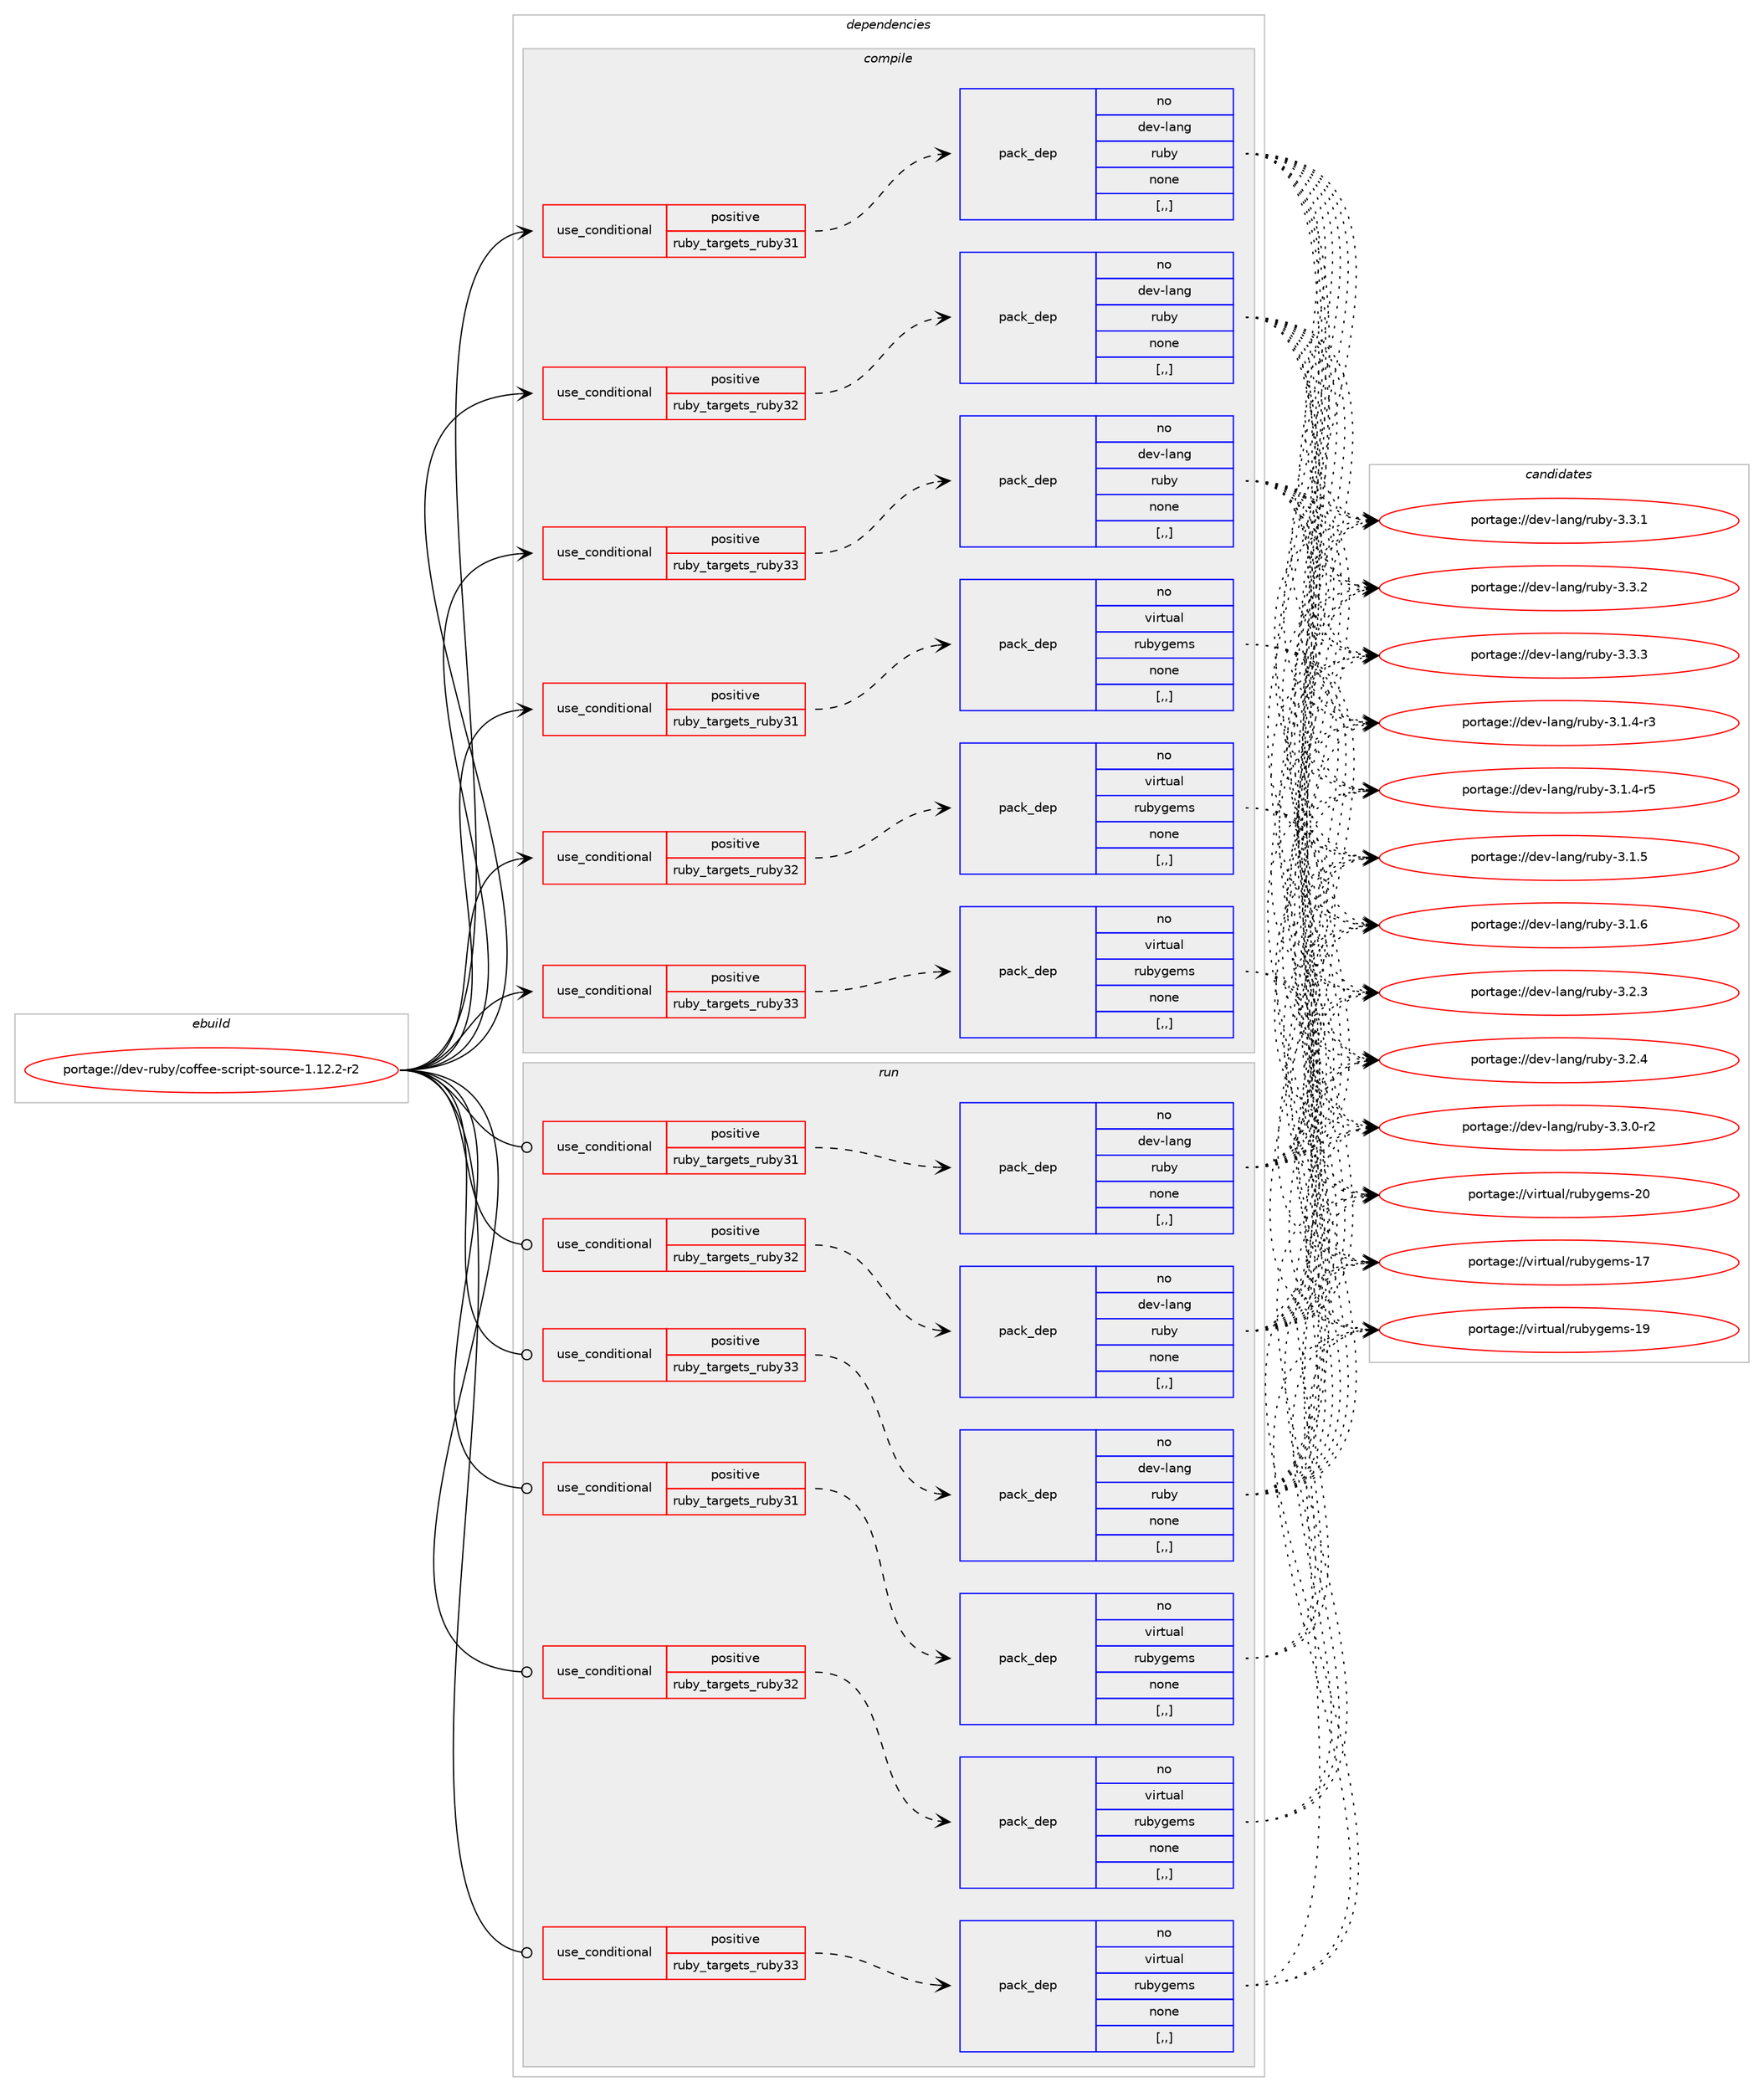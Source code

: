 digraph prolog {

# *************
# Graph options
# *************

newrank=true;
concentrate=true;
compound=true;
graph [rankdir=LR,fontname=Helvetica,fontsize=10,ranksep=1.5];#, ranksep=2.5, nodesep=0.2];
edge  [arrowhead=vee];
node  [fontname=Helvetica,fontsize=10];

# **********
# The ebuild
# **********

subgraph cluster_leftcol {
color=gray;
rank=same;
label=<<i>ebuild</i>>;
id [label="portage://dev-ruby/coffee-script-source-1.12.2-r2", color=red, width=4, href="../dev-ruby/coffee-script-source-1.12.2-r2.svg"];
}

# ****************
# The dependencies
# ****************

subgraph cluster_midcol {
color=gray;
label=<<i>dependencies</i>>;
subgraph cluster_compile {
fillcolor="#eeeeee";
style=filled;
label=<<i>compile</i>>;
subgraph cond44553 {
dependency175728 [label=<<TABLE BORDER="0" CELLBORDER="1" CELLSPACING="0" CELLPADDING="4"><TR><TD ROWSPAN="3" CELLPADDING="10">use_conditional</TD></TR><TR><TD>positive</TD></TR><TR><TD>ruby_targets_ruby31</TD></TR></TABLE>>, shape=none, color=red];
subgraph pack129912 {
dependency175729 [label=<<TABLE BORDER="0" CELLBORDER="1" CELLSPACING="0" CELLPADDING="4" WIDTH="220"><TR><TD ROWSPAN="6" CELLPADDING="30">pack_dep</TD></TR><TR><TD WIDTH="110">no</TD></TR><TR><TD>dev-lang</TD></TR><TR><TD>ruby</TD></TR><TR><TD>none</TD></TR><TR><TD>[,,]</TD></TR></TABLE>>, shape=none, color=blue];
}
dependency175728:e -> dependency175729:w [weight=20,style="dashed",arrowhead="vee"];
}
id:e -> dependency175728:w [weight=20,style="solid",arrowhead="vee"];
subgraph cond44554 {
dependency175730 [label=<<TABLE BORDER="0" CELLBORDER="1" CELLSPACING="0" CELLPADDING="4"><TR><TD ROWSPAN="3" CELLPADDING="10">use_conditional</TD></TR><TR><TD>positive</TD></TR><TR><TD>ruby_targets_ruby31</TD></TR></TABLE>>, shape=none, color=red];
subgraph pack129913 {
dependency175731 [label=<<TABLE BORDER="0" CELLBORDER="1" CELLSPACING="0" CELLPADDING="4" WIDTH="220"><TR><TD ROWSPAN="6" CELLPADDING="30">pack_dep</TD></TR><TR><TD WIDTH="110">no</TD></TR><TR><TD>virtual</TD></TR><TR><TD>rubygems</TD></TR><TR><TD>none</TD></TR><TR><TD>[,,]</TD></TR></TABLE>>, shape=none, color=blue];
}
dependency175730:e -> dependency175731:w [weight=20,style="dashed",arrowhead="vee"];
}
id:e -> dependency175730:w [weight=20,style="solid",arrowhead="vee"];
subgraph cond44555 {
dependency175732 [label=<<TABLE BORDER="0" CELLBORDER="1" CELLSPACING="0" CELLPADDING="4"><TR><TD ROWSPAN="3" CELLPADDING="10">use_conditional</TD></TR><TR><TD>positive</TD></TR><TR><TD>ruby_targets_ruby32</TD></TR></TABLE>>, shape=none, color=red];
subgraph pack129914 {
dependency175733 [label=<<TABLE BORDER="0" CELLBORDER="1" CELLSPACING="0" CELLPADDING="4" WIDTH="220"><TR><TD ROWSPAN="6" CELLPADDING="30">pack_dep</TD></TR><TR><TD WIDTH="110">no</TD></TR><TR><TD>dev-lang</TD></TR><TR><TD>ruby</TD></TR><TR><TD>none</TD></TR><TR><TD>[,,]</TD></TR></TABLE>>, shape=none, color=blue];
}
dependency175732:e -> dependency175733:w [weight=20,style="dashed",arrowhead="vee"];
}
id:e -> dependency175732:w [weight=20,style="solid",arrowhead="vee"];
subgraph cond44556 {
dependency175734 [label=<<TABLE BORDER="0" CELLBORDER="1" CELLSPACING="0" CELLPADDING="4"><TR><TD ROWSPAN="3" CELLPADDING="10">use_conditional</TD></TR><TR><TD>positive</TD></TR><TR><TD>ruby_targets_ruby32</TD></TR></TABLE>>, shape=none, color=red];
subgraph pack129915 {
dependency175735 [label=<<TABLE BORDER="0" CELLBORDER="1" CELLSPACING="0" CELLPADDING="4" WIDTH="220"><TR><TD ROWSPAN="6" CELLPADDING="30">pack_dep</TD></TR><TR><TD WIDTH="110">no</TD></TR><TR><TD>virtual</TD></TR><TR><TD>rubygems</TD></TR><TR><TD>none</TD></TR><TR><TD>[,,]</TD></TR></TABLE>>, shape=none, color=blue];
}
dependency175734:e -> dependency175735:w [weight=20,style="dashed",arrowhead="vee"];
}
id:e -> dependency175734:w [weight=20,style="solid",arrowhead="vee"];
subgraph cond44557 {
dependency175736 [label=<<TABLE BORDER="0" CELLBORDER="1" CELLSPACING="0" CELLPADDING="4"><TR><TD ROWSPAN="3" CELLPADDING="10">use_conditional</TD></TR><TR><TD>positive</TD></TR><TR><TD>ruby_targets_ruby33</TD></TR></TABLE>>, shape=none, color=red];
subgraph pack129916 {
dependency175737 [label=<<TABLE BORDER="0" CELLBORDER="1" CELLSPACING="0" CELLPADDING="4" WIDTH="220"><TR><TD ROWSPAN="6" CELLPADDING="30">pack_dep</TD></TR><TR><TD WIDTH="110">no</TD></TR><TR><TD>dev-lang</TD></TR><TR><TD>ruby</TD></TR><TR><TD>none</TD></TR><TR><TD>[,,]</TD></TR></TABLE>>, shape=none, color=blue];
}
dependency175736:e -> dependency175737:w [weight=20,style="dashed",arrowhead="vee"];
}
id:e -> dependency175736:w [weight=20,style="solid",arrowhead="vee"];
subgraph cond44558 {
dependency175738 [label=<<TABLE BORDER="0" CELLBORDER="1" CELLSPACING="0" CELLPADDING="4"><TR><TD ROWSPAN="3" CELLPADDING="10">use_conditional</TD></TR><TR><TD>positive</TD></TR><TR><TD>ruby_targets_ruby33</TD></TR></TABLE>>, shape=none, color=red];
subgraph pack129917 {
dependency175739 [label=<<TABLE BORDER="0" CELLBORDER="1" CELLSPACING="0" CELLPADDING="4" WIDTH="220"><TR><TD ROWSPAN="6" CELLPADDING="30">pack_dep</TD></TR><TR><TD WIDTH="110">no</TD></TR><TR><TD>virtual</TD></TR><TR><TD>rubygems</TD></TR><TR><TD>none</TD></TR><TR><TD>[,,]</TD></TR></TABLE>>, shape=none, color=blue];
}
dependency175738:e -> dependency175739:w [weight=20,style="dashed",arrowhead="vee"];
}
id:e -> dependency175738:w [weight=20,style="solid",arrowhead="vee"];
}
subgraph cluster_compileandrun {
fillcolor="#eeeeee";
style=filled;
label=<<i>compile and run</i>>;
}
subgraph cluster_run {
fillcolor="#eeeeee";
style=filled;
label=<<i>run</i>>;
subgraph cond44559 {
dependency175740 [label=<<TABLE BORDER="0" CELLBORDER="1" CELLSPACING="0" CELLPADDING="4"><TR><TD ROWSPAN="3" CELLPADDING="10">use_conditional</TD></TR><TR><TD>positive</TD></TR><TR><TD>ruby_targets_ruby31</TD></TR></TABLE>>, shape=none, color=red];
subgraph pack129918 {
dependency175741 [label=<<TABLE BORDER="0" CELLBORDER="1" CELLSPACING="0" CELLPADDING="4" WIDTH="220"><TR><TD ROWSPAN="6" CELLPADDING="30">pack_dep</TD></TR><TR><TD WIDTH="110">no</TD></TR><TR><TD>dev-lang</TD></TR><TR><TD>ruby</TD></TR><TR><TD>none</TD></TR><TR><TD>[,,]</TD></TR></TABLE>>, shape=none, color=blue];
}
dependency175740:e -> dependency175741:w [weight=20,style="dashed",arrowhead="vee"];
}
id:e -> dependency175740:w [weight=20,style="solid",arrowhead="odot"];
subgraph cond44560 {
dependency175742 [label=<<TABLE BORDER="0" CELLBORDER="1" CELLSPACING="0" CELLPADDING="4"><TR><TD ROWSPAN="3" CELLPADDING="10">use_conditional</TD></TR><TR><TD>positive</TD></TR><TR><TD>ruby_targets_ruby31</TD></TR></TABLE>>, shape=none, color=red];
subgraph pack129919 {
dependency175743 [label=<<TABLE BORDER="0" CELLBORDER="1" CELLSPACING="0" CELLPADDING="4" WIDTH="220"><TR><TD ROWSPAN="6" CELLPADDING="30">pack_dep</TD></TR><TR><TD WIDTH="110">no</TD></TR><TR><TD>virtual</TD></TR><TR><TD>rubygems</TD></TR><TR><TD>none</TD></TR><TR><TD>[,,]</TD></TR></TABLE>>, shape=none, color=blue];
}
dependency175742:e -> dependency175743:w [weight=20,style="dashed",arrowhead="vee"];
}
id:e -> dependency175742:w [weight=20,style="solid",arrowhead="odot"];
subgraph cond44561 {
dependency175744 [label=<<TABLE BORDER="0" CELLBORDER="1" CELLSPACING="0" CELLPADDING="4"><TR><TD ROWSPAN="3" CELLPADDING="10">use_conditional</TD></TR><TR><TD>positive</TD></TR><TR><TD>ruby_targets_ruby32</TD></TR></TABLE>>, shape=none, color=red];
subgraph pack129920 {
dependency175745 [label=<<TABLE BORDER="0" CELLBORDER="1" CELLSPACING="0" CELLPADDING="4" WIDTH="220"><TR><TD ROWSPAN="6" CELLPADDING="30">pack_dep</TD></TR><TR><TD WIDTH="110">no</TD></TR><TR><TD>dev-lang</TD></TR><TR><TD>ruby</TD></TR><TR><TD>none</TD></TR><TR><TD>[,,]</TD></TR></TABLE>>, shape=none, color=blue];
}
dependency175744:e -> dependency175745:w [weight=20,style="dashed",arrowhead="vee"];
}
id:e -> dependency175744:w [weight=20,style="solid",arrowhead="odot"];
subgraph cond44562 {
dependency175746 [label=<<TABLE BORDER="0" CELLBORDER="1" CELLSPACING="0" CELLPADDING="4"><TR><TD ROWSPAN="3" CELLPADDING="10">use_conditional</TD></TR><TR><TD>positive</TD></TR><TR><TD>ruby_targets_ruby32</TD></TR></TABLE>>, shape=none, color=red];
subgraph pack129921 {
dependency175747 [label=<<TABLE BORDER="0" CELLBORDER="1" CELLSPACING="0" CELLPADDING="4" WIDTH="220"><TR><TD ROWSPAN="6" CELLPADDING="30">pack_dep</TD></TR><TR><TD WIDTH="110">no</TD></TR><TR><TD>virtual</TD></TR><TR><TD>rubygems</TD></TR><TR><TD>none</TD></TR><TR><TD>[,,]</TD></TR></TABLE>>, shape=none, color=blue];
}
dependency175746:e -> dependency175747:w [weight=20,style="dashed",arrowhead="vee"];
}
id:e -> dependency175746:w [weight=20,style="solid",arrowhead="odot"];
subgraph cond44563 {
dependency175748 [label=<<TABLE BORDER="0" CELLBORDER="1" CELLSPACING="0" CELLPADDING="4"><TR><TD ROWSPAN="3" CELLPADDING="10">use_conditional</TD></TR><TR><TD>positive</TD></TR><TR><TD>ruby_targets_ruby33</TD></TR></TABLE>>, shape=none, color=red];
subgraph pack129922 {
dependency175749 [label=<<TABLE BORDER="0" CELLBORDER="1" CELLSPACING="0" CELLPADDING="4" WIDTH="220"><TR><TD ROWSPAN="6" CELLPADDING="30">pack_dep</TD></TR><TR><TD WIDTH="110">no</TD></TR><TR><TD>dev-lang</TD></TR><TR><TD>ruby</TD></TR><TR><TD>none</TD></TR><TR><TD>[,,]</TD></TR></TABLE>>, shape=none, color=blue];
}
dependency175748:e -> dependency175749:w [weight=20,style="dashed",arrowhead="vee"];
}
id:e -> dependency175748:w [weight=20,style="solid",arrowhead="odot"];
subgraph cond44564 {
dependency175750 [label=<<TABLE BORDER="0" CELLBORDER="1" CELLSPACING="0" CELLPADDING="4"><TR><TD ROWSPAN="3" CELLPADDING="10">use_conditional</TD></TR><TR><TD>positive</TD></TR><TR><TD>ruby_targets_ruby33</TD></TR></TABLE>>, shape=none, color=red];
subgraph pack129923 {
dependency175751 [label=<<TABLE BORDER="0" CELLBORDER="1" CELLSPACING="0" CELLPADDING="4" WIDTH="220"><TR><TD ROWSPAN="6" CELLPADDING="30">pack_dep</TD></TR><TR><TD WIDTH="110">no</TD></TR><TR><TD>virtual</TD></TR><TR><TD>rubygems</TD></TR><TR><TD>none</TD></TR><TR><TD>[,,]</TD></TR></TABLE>>, shape=none, color=blue];
}
dependency175750:e -> dependency175751:w [weight=20,style="dashed",arrowhead="vee"];
}
id:e -> dependency175750:w [weight=20,style="solid",arrowhead="odot"];
}
}

# **************
# The candidates
# **************

subgraph cluster_choices {
rank=same;
color=gray;
label=<<i>candidates</i>>;

subgraph choice129912 {
color=black;
nodesep=1;
choice100101118451089711010347114117981214551464946524511451 [label="portage://dev-lang/ruby-3.1.4-r3", color=red, width=4,href="../dev-lang/ruby-3.1.4-r3.svg"];
choice100101118451089711010347114117981214551464946524511453 [label="portage://dev-lang/ruby-3.1.4-r5", color=red, width=4,href="../dev-lang/ruby-3.1.4-r5.svg"];
choice10010111845108971101034711411798121455146494653 [label="portage://dev-lang/ruby-3.1.5", color=red, width=4,href="../dev-lang/ruby-3.1.5.svg"];
choice10010111845108971101034711411798121455146494654 [label="portage://dev-lang/ruby-3.1.6", color=red, width=4,href="../dev-lang/ruby-3.1.6.svg"];
choice10010111845108971101034711411798121455146504651 [label="portage://dev-lang/ruby-3.2.3", color=red, width=4,href="../dev-lang/ruby-3.2.3.svg"];
choice10010111845108971101034711411798121455146504652 [label="portage://dev-lang/ruby-3.2.4", color=red, width=4,href="../dev-lang/ruby-3.2.4.svg"];
choice100101118451089711010347114117981214551465146484511450 [label="portage://dev-lang/ruby-3.3.0-r2", color=red, width=4,href="../dev-lang/ruby-3.3.0-r2.svg"];
choice10010111845108971101034711411798121455146514649 [label="portage://dev-lang/ruby-3.3.1", color=red, width=4,href="../dev-lang/ruby-3.3.1.svg"];
choice10010111845108971101034711411798121455146514650 [label="portage://dev-lang/ruby-3.3.2", color=red, width=4,href="../dev-lang/ruby-3.3.2.svg"];
choice10010111845108971101034711411798121455146514651 [label="portage://dev-lang/ruby-3.3.3", color=red, width=4,href="../dev-lang/ruby-3.3.3.svg"];
dependency175729:e -> choice100101118451089711010347114117981214551464946524511451:w [style=dotted,weight="100"];
dependency175729:e -> choice100101118451089711010347114117981214551464946524511453:w [style=dotted,weight="100"];
dependency175729:e -> choice10010111845108971101034711411798121455146494653:w [style=dotted,weight="100"];
dependency175729:e -> choice10010111845108971101034711411798121455146494654:w [style=dotted,weight="100"];
dependency175729:e -> choice10010111845108971101034711411798121455146504651:w [style=dotted,weight="100"];
dependency175729:e -> choice10010111845108971101034711411798121455146504652:w [style=dotted,weight="100"];
dependency175729:e -> choice100101118451089711010347114117981214551465146484511450:w [style=dotted,weight="100"];
dependency175729:e -> choice10010111845108971101034711411798121455146514649:w [style=dotted,weight="100"];
dependency175729:e -> choice10010111845108971101034711411798121455146514650:w [style=dotted,weight="100"];
dependency175729:e -> choice10010111845108971101034711411798121455146514651:w [style=dotted,weight="100"];
}
subgraph choice129913 {
color=black;
nodesep=1;
choice118105114116117971084711411798121103101109115454955 [label="portage://virtual/rubygems-17", color=red, width=4,href="../virtual/rubygems-17.svg"];
choice118105114116117971084711411798121103101109115454957 [label="portage://virtual/rubygems-19", color=red, width=4,href="../virtual/rubygems-19.svg"];
choice118105114116117971084711411798121103101109115455048 [label="portage://virtual/rubygems-20", color=red, width=4,href="../virtual/rubygems-20.svg"];
dependency175731:e -> choice118105114116117971084711411798121103101109115454955:w [style=dotted,weight="100"];
dependency175731:e -> choice118105114116117971084711411798121103101109115454957:w [style=dotted,weight="100"];
dependency175731:e -> choice118105114116117971084711411798121103101109115455048:w [style=dotted,weight="100"];
}
subgraph choice129914 {
color=black;
nodesep=1;
choice100101118451089711010347114117981214551464946524511451 [label="portage://dev-lang/ruby-3.1.4-r3", color=red, width=4,href="../dev-lang/ruby-3.1.4-r3.svg"];
choice100101118451089711010347114117981214551464946524511453 [label="portage://dev-lang/ruby-3.1.4-r5", color=red, width=4,href="../dev-lang/ruby-3.1.4-r5.svg"];
choice10010111845108971101034711411798121455146494653 [label="portage://dev-lang/ruby-3.1.5", color=red, width=4,href="../dev-lang/ruby-3.1.5.svg"];
choice10010111845108971101034711411798121455146494654 [label="portage://dev-lang/ruby-3.1.6", color=red, width=4,href="../dev-lang/ruby-3.1.6.svg"];
choice10010111845108971101034711411798121455146504651 [label="portage://dev-lang/ruby-3.2.3", color=red, width=4,href="../dev-lang/ruby-3.2.3.svg"];
choice10010111845108971101034711411798121455146504652 [label="portage://dev-lang/ruby-3.2.4", color=red, width=4,href="../dev-lang/ruby-3.2.4.svg"];
choice100101118451089711010347114117981214551465146484511450 [label="portage://dev-lang/ruby-3.3.0-r2", color=red, width=4,href="../dev-lang/ruby-3.3.0-r2.svg"];
choice10010111845108971101034711411798121455146514649 [label="portage://dev-lang/ruby-3.3.1", color=red, width=4,href="../dev-lang/ruby-3.3.1.svg"];
choice10010111845108971101034711411798121455146514650 [label="portage://dev-lang/ruby-3.3.2", color=red, width=4,href="../dev-lang/ruby-3.3.2.svg"];
choice10010111845108971101034711411798121455146514651 [label="portage://dev-lang/ruby-3.3.3", color=red, width=4,href="../dev-lang/ruby-3.3.3.svg"];
dependency175733:e -> choice100101118451089711010347114117981214551464946524511451:w [style=dotted,weight="100"];
dependency175733:e -> choice100101118451089711010347114117981214551464946524511453:w [style=dotted,weight="100"];
dependency175733:e -> choice10010111845108971101034711411798121455146494653:w [style=dotted,weight="100"];
dependency175733:e -> choice10010111845108971101034711411798121455146494654:w [style=dotted,weight="100"];
dependency175733:e -> choice10010111845108971101034711411798121455146504651:w [style=dotted,weight="100"];
dependency175733:e -> choice10010111845108971101034711411798121455146504652:w [style=dotted,weight="100"];
dependency175733:e -> choice100101118451089711010347114117981214551465146484511450:w [style=dotted,weight="100"];
dependency175733:e -> choice10010111845108971101034711411798121455146514649:w [style=dotted,weight="100"];
dependency175733:e -> choice10010111845108971101034711411798121455146514650:w [style=dotted,weight="100"];
dependency175733:e -> choice10010111845108971101034711411798121455146514651:w [style=dotted,weight="100"];
}
subgraph choice129915 {
color=black;
nodesep=1;
choice118105114116117971084711411798121103101109115454955 [label="portage://virtual/rubygems-17", color=red, width=4,href="../virtual/rubygems-17.svg"];
choice118105114116117971084711411798121103101109115454957 [label="portage://virtual/rubygems-19", color=red, width=4,href="../virtual/rubygems-19.svg"];
choice118105114116117971084711411798121103101109115455048 [label="portage://virtual/rubygems-20", color=red, width=4,href="../virtual/rubygems-20.svg"];
dependency175735:e -> choice118105114116117971084711411798121103101109115454955:w [style=dotted,weight="100"];
dependency175735:e -> choice118105114116117971084711411798121103101109115454957:w [style=dotted,weight="100"];
dependency175735:e -> choice118105114116117971084711411798121103101109115455048:w [style=dotted,weight="100"];
}
subgraph choice129916 {
color=black;
nodesep=1;
choice100101118451089711010347114117981214551464946524511451 [label="portage://dev-lang/ruby-3.1.4-r3", color=red, width=4,href="../dev-lang/ruby-3.1.4-r3.svg"];
choice100101118451089711010347114117981214551464946524511453 [label="portage://dev-lang/ruby-3.1.4-r5", color=red, width=4,href="../dev-lang/ruby-3.1.4-r5.svg"];
choice10010111845108971101034711411798121455146494653 [label="portage://dev-lang/ruby-3.1.5", color=red, width=4,href="../dev-lang/ruby-3.1.5.svg"];
choice10010111845108971101034711411798121455146494654 [label="portage://dev-lang/ruby-3.1.6", color=red, width=4,href="../dev-lang/ruby-3.1.6.svg"];
choice10010111845108971101034711411798121455146504651 [label="portage://dev-lang/ruby-3.2.3", color=red, width=4,href="../dev-lang/ruby-3.2.3.svg"];
choice10010111845108971101034711411798121455146504652 [label="portage://dev-lang/ruby-3.2.4", color=red, width=4,href="../dev-lang/ruby-3.2.4.svg"];
choice100101118451089711010347114117981214551465146484511450 [label="portage://dev-lang/ruby-3.3.0-r2", color=red, width=4,href="../dev-lang/ruby-3.3.0-r2.svg"];
choice10010111845108971101034711411798121455146514649 [label="portage://dev-lang/ruby-3.3.1", color=red, width=4,href="../dev-lang/ruby-3.3.1.svg"];
choice10010111845108971101034711411798121455146514650 [label="portage://dev-lang/ruby-3.3.2", color=red, width=4,href="../dev-lang/ruby-3.3.2.svg"];
choice10010111845108971101034711411798121455146514651 [label="portage://dev-lang/ruby-3.3.3", color=red, width=4,href="../dev-lang/ruby-3.3.3.svg"];
dependency175737:e -> choice100101118451089711010347114117981214551464946524511451:w [style=dotted,weight="100"];
dependency175737:e -> choice100101118451089711010347114117981214551464946524511453:w [style=dotted,weight="100"];
dependency175737:e -> choice10010111845108971101034711411798121455146494653:w [style=dotted,weight="100"];
dependency175737:e -> choice10010111845108971101034711411798121455146494654:w [style=dotted,weight="100"];
dependency175737:e -> choice10010111845108971101034711411798121455146504651:w [style=dotted,weight="100"];
dependency175737:e -> choice10010111845108971101034711411798121455146504652:w [style=dotted,weight="100"];
dependency175737:e -> choice100101118451089711010347114117981214551465146484511450:w [style=dotted,weight="100"];
dependency175737:e -> choice10010111845108971101034711411798121455146514649:w [style=dotted,weight="100"];
dependency175737:e -> choice10010111845108971101034711411798121455146514650:w [style=dotted,weight="100"];
dependency175737:e -> choice10010111845108971101034711411798121455146514651:w [style=dotted,weight="100"];
}
subgraph choice129917 {
color=black;
nodesep=1;
choice118105114116117971084711411798121103101109115454955 [label="portage://virtual/rubygems-17", color=red, width=4,href="../virtual/rubygems-17.svg"];
choice118105114116117971084711411798121103101109115454957 [label="portage://virtual/rubygems-19", color=red, width=4,href="../virtual/rubygems-19.svg"];
choice118105114116117971084711411798121103101109115455048 [label="portage://virtual/rubygems-20", color=red, width=4,href="../virtual/rubygems-20.svg"];
dependency175739:e -> choice118105114116117971084711411798121103101109115454955:w [style=dotted,weight="100"];
dependency175739:e -> choice118105114116117971084711411798121103101109115454957:w [style=dotted,weight="100"];
dependency175739:e -> choice118105114116117971084711411798121103101109115455048:w [style=dotted,weight="100"];
}
subgraph choice129918 {
color=black;
nodesep=1;
choice100101118451089711010347114117981214551464946524511451 [label="portage://dev-lang/ruby-3.1.4-r3", color=red, width=4,href="../dev-lang/ruby-3.1.4-r3.svg"];
choice100101118451089711010347114117981214551464946524511453 [label="portage://dev-lang/ruby-3.1.4-r5", color=red, width=4,href="../dev-lang/ruby-3.1.4-r5.svg"];
choice10010111845108971101034711411798121455146494653 [label="portage://dev-lang/ruby-3.1.5", color=red, width=4,href="../dev-lang/ruby-3.1.5.svg"];
choice10010111845108971101034711411798121455146494654 [label="portage://dev-lang/ruby-3.1.6", color=red, width=4,href="../dev-lang/ruby-3.1.6.svg"];
choice10010111845108971101034711411798121455146504651 [label="portage://dev-lang/ruby-3.2.3", color=red, width=4,href="../dev-lang/ruby-3.2.3.svg"];
choice10010111845108971101034711411798121455146504652 [label="portage://dev-lang/ruby-3.2.4", color=red, width=4,href="../dev-lang/ruby-3.2.4.svg"];
choice100101118451089711010347114117981214551465146484511450 [label="portage://dev-lang/ruby-3.3.0-r2", color=red, width=4,href="../dev-lang/ruby-3.3.0-r2.svg"];
choice10010111845108971101034711411798121455146514649 [label="portage://dev-lang/ruby-3.3.1", color=red, width=4,href="../dev-lang/ruby-3.3.1.svg"];
choice10010111845108971101034711411798121455146514650 [label="portage://dev-lang/ruby-3.3.2", color=red, width=4,href="../dev-lang/ruby-3.3.2.svg"];
choice10010111845108971101034711411798121455146514651 [label="portage://dev-lang/ruby-3.3.3", color=red, width=4,href="../dev-lang/ruby-3.3.3.svg"];
dependency175741:e -> choice100101118451089711010347114117981214551464946524511451:w [style=dotted,weight="100"];
dependency175741:e -> choice100101118451089711010347114117981214551464946524511453:w [style=dotted,weight="100"];
dependency175741:e -> choice10010111845108971101034711411798121455146494653:w [style=dotted,weight="100"];
dependency175741:e -> choice10010111845108971101034711411798121455146494654:w [style=dotted,weight="100"];
dependency175741:e -> choice10010111845108971101034711411798121455146504651:w [style=dotted,weight="100"];
dependency175741:e -> choice10010111845108971101034711411798121455146504652:w [style=dotted,weight="100"];
dependency175741:e -> choice100101118451089711010347114117981214551465146484511450:w [style=dotted,weight="100"];
dependency175741:e -> choice10010111845108971101034711411798121455146514649:w [style=dotted,weight="100"];
dependency175741:e -> choice10010111845108971101034711411798121455146514650:w [style=dotted,weight="100"];
dependency175741:e -> choice10010111845108971101034711411798121455146514651:w [style=dotted,weight="100"];
}
subgraph choice129919 {
color=black;
nodesep=1;
choice118105114116117971084711411798121103101109115454955 [label="portage://virtual/rubygems-17", color=red, width=4,href="../virtual/rubygems-17.svg"];
choice118105114116117971084711411798121103101109115454957 [label="portage://virtual/rubygems-19", color=red, width=4,href="../virtual/rubygems-19.svg"];
choice118105114116117971084711411798121103101109115455048 [label="portage://virtual/rubygems-20", color=red, width=4,href="../virtual/rubygems-20.svg"];
dependency175743:e -> choice118105114116117971084711411798121103101109115454955:w [style=dotted,weight="100"];
dependency175743:e -> choice118105114116117971084711411798121103101109115454957:w [style=dotted,weight="100"];
dependency175743:e -> choice118105114116117971084711411798121103101109115455048:w [style=dotted,weight="100"];
}
subgraph choice129920 {
color=black;
nodesep=1;
choice100101118451089711010347114117981214551464946524511451 [label="portage://dev-lang/ruby-3.1.4-r3", color=red, width=4,href="../dev-lang/ruby-3.1.4-r3.svg"];
choice100101118451089711010347114117981214551464946524511453 [label="portage://dev-lang/ruby-3.1.4-r5", color=red, width=4,href="../dev-lang/ruby-3.1.4-r5.svg"];
choice10010111845108971101034711411798121455146494653 [label="portage://dev-lang/ruby-3.1.5", color=red, width=4,href="../dev-lang/ruby-3.1.5.svg"];
choice10010111845108971101034711411798121455146494654 [label="portage://dev-lang/ruby-3.1.6", color=red, width=4,href="../dev-lang/ruby-3.1.6.svg"];
choice10010111845108971101034711411798121455146504651 [label="portage://dev-lang/ruby-3.2.3", color=red, width=4,href="../dev-lang/ruby-3.2.3.svg"];
choice10010111845108971101034711411798121455146504652 [label="portage://dev-lang/ruby-3.2.4", color=red, width=4,href="../dev-lang/ruby-3.2.4.svg"];
choice100101118451089711010347114117981214551465146484511450 [label="portage://dev-lang/ruby-3.3.0-r2", color=red, width=4,href="../dev-lang/ruby-3.3.0-r2.svg"];
choice10010111845108971101034711411798121455146514649 [label="portage://dev-lang/ruby-3.3.1", color=red, width=4,href="../dev-lang/ruby-3.3.1.svg"];
choice10010111845108971101034711411798121455146514650 [label="portage://dev-lang/ruby-3.3.2", color=red, width=4,href="../dev-lang/ruby-3.3.2.svg"];
choice10010111845108971101034711411798121455146514651 [label="portage://dev-lang/ruby-3.3.3", color=red, width=4,href="../dev-lang/ruby-3.3.3.svg"];
dependency175745:e -> choice100101118451089711010347114117981214551464946524511451:w [style=dotted,weight="100"];
dependency175745:e -> choice100101118451089711010347114117981214551464946524511453:w [style=dotted,weight="100"];
dependency175745:e -> choice10010111845108971101034711411798121455146494653:w [style=dotted,weight="100"];
dependency175745:e -> choice10010111845108971101034711411798121455146494654:w [style=dotted,weight="100"];
dependency175745:e -> choice10010111845108971101034711411798121455146504651:w [style=dotted,weight="100"];
dependency175745:e -> choice10010111845108971101034711411798121455146504652:w [style=dotted,weight="100"];
dependency175745:e -> choice100101118451089711010347114117981214551465146484511450:w [style=dotted,weight="100"];
dependency175745:e -> choice10010111845108971101034711411798121455146514649:w [style=dotted,weight="100"];
dependency175745:e -> choice10010111845108971101034711411798121455146514650:w [style=dotted,weight="100"];
dependency175745:e -> choice10010111845108971101034711411798121455146514651:w [style=dotted,weight="100"];
}
subgraph choice129921 {
color=black;
nodesep=1;
choice118105114116117971084711411798121103101109115454955 [label="portage://virtual/rubygems-17", color=red, width=4,href="../virtual/rubygems-17.svg"];
choice118105114116117971084711411798121103101109115454957 [label="portage://virtual/rubygems-19", color=red, width=4,href="../virtual/rubygems-19.svg"];
choice118105114116117971084711411798121103101109115455048 [label="portage://virtual/rubygems-20", color=red, width=4,href="../virtual/rubygems-20.svg"];
dependency175747:e -> choice118105114116117971084711411798121103101109115454955:w [style=dotted,weight="100"];
dependency175747:e -> choice118105114116117971084711411798121103101109115454957:w [style=dotted,weight="100"];
dependency175747:e -> choice118105114116117971084711411798121103101109115455048:w [style=dotted,weight="100"];
}
subgraph choice129922 {
color=black;
nodesep=1;
choice100101118451089711010347114117981214551464946524511451 [label="portage://dev-lang/ruby-3.1.4-r3", color=red, width=4,href="../dev-lang/ruby-3.1.4-r3.svg"];
choice100101118451089711010347114117981214551464946524511453 [label="portage://dev-lang/ruby-3.1.4-r5", color=red, width=4,href="../dev-lang/ruby-3.1.4-r5.svg"];
choice10010111845108971101034711411798121455146494653 [label="portage://dev-lang/ruby-3.1.5", color=red, width=4,href="../dev-lang/ruby-3.1.5.svg"];
choice10010111845108971101034711411798121455146494654 [label="portage://dev-lang/ruby-3.1.6", color=red, width=4,href="../dev-lang/ruby-3.1.6.svg"];
choice10010111845108971101034711411798121455146504651 [label="portage://dev-lang/ruby-3.2.3", color=red, width=4,href="../dev-lang/ruby-3.2.3.svg"];
choice10010111845108971101034711411798121455146504652 [label="portage://dev-lang/ruby-3.2.4", color=red, width=4,href="../dev-lang/ruby-3.2.4.svg"];
choice100101118451089711010347114117981214551465146484511450 [label="portage://dev-lang/ruby-3.3.0-r2", color=red, width=4,href="../dev-lang/ruby-3.3.0-r2.svg"];
choice10010111845108971101034711411798121455146514649 [label="portage://dev-lang/ruby-3.3.1", color=red, width=4,href="../dev-lang/ruby-3.3.1.svg"];
choice10010111845108971101034711411798121455146514650 [label="portage://dev-lang/ruby-3.3.2", color=red, width=4,href="../dev-lang/ruby-3.3.2.svg"];
choice10010111845108971101034711411798121455146514651 [label="portage://dev-lang/ruby-3.3.3", color=red, width=4,href="../dev-lang/ruby-3.3.3.svg"];
dependency175749:e -> choice100101118451089711010347114117981214551464946524511451:w [style=dotted,weight="100"];
dependency175749:e -> choice100101118451089711010347114117981214551464946524511453:w [style=dotted,weight="100"];
dependency175749:e -> choice10010111845108971101034711411798121455146494653:w [style=dotted,weight="100"];
dependency175749:e -> choice10010111845108971101034711411798121455146494654:w [style=dotted,weight="100"];
dependency175749:e -> choice10010111845108971101034711411798121455146504651:w [style=dotted,weight="100"];
dependency175749:e -> choice10010111845108971101034711411798121455146504652:w [style=dotted,weight="100"];
dependency175749:e -> choice100101118451089711010347114117981214551465146484511450:w [style=dotted,weight="100"];
dependency175749:e -> choice10010111845108971101034711411798121455146514649:w [style=dotted,weight="100"];
dependency175749:e -> choice10010111845108971101034711411798121455146514650:w [style=dotted,weight="100"];
dependency175749:e -> choice10010111845108971101034711411798121455146514651:w [style=dotted,weight="100"];
}
subgraph choice129923 {
color=black;
nodesep=1;
choice118105114116117971084711411798121103101109115454955 [label="portage://virtual/rubygems-17", color=red, width=4,href="../virtual/rubygems-17.svg"];
choice118105114116117971084711411798121103101109115454957 [label="portage://virtual/rubygems-19", color=red, width=4,href="../virtual/rubygems-19.svg"];
choice118105114116117971084711411798121103101109115455048 [label="portage://virtual/rubygems-20", color=red, width=4,href="../virtual/rubygems-20.svg"];
dependency175751:e -> choice118105114116117971084711411798121103101109115454955:w [style=dotted,weight="100"];
dependency175751:e -> choice118105114116117971084711411798121103101109115454957:w [style=dotted,weight="100"];
dependency175751:e -> choice118105114116117971084711411798121103101109115455048:w [style=dotted,weight="100"];
}
}

}
